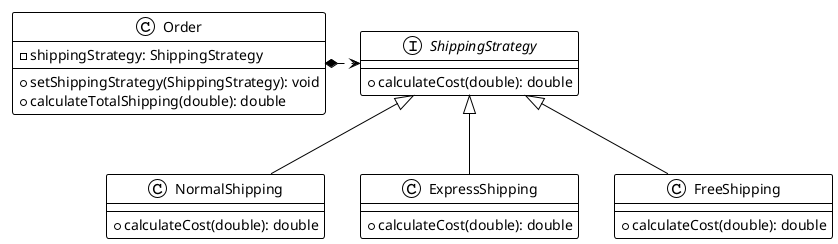 @startuml
!theme plain
class Order {
    - shippingStrategy: ShippingStrategy
    + setShippingStrategy(ShippingStrategy): void
    + calculateTotalShipping(double): double
}

interface ShippingStrategy {
    + calculateCost(double): double
}

class NormalShipping {
    + calculateCost(double): double
}

class ExpressShipping {
    + calculateCost(double): double
}

class FreeShipping {
    + calculateCost(double): double
}

Order *.right.> ShippingStrategy
ShippingStrategy <|-- NormalShipping
ShippingStrategy <|-- ExpressShipping
ShippingStrategy <|-- FreeShipping

@enduml
